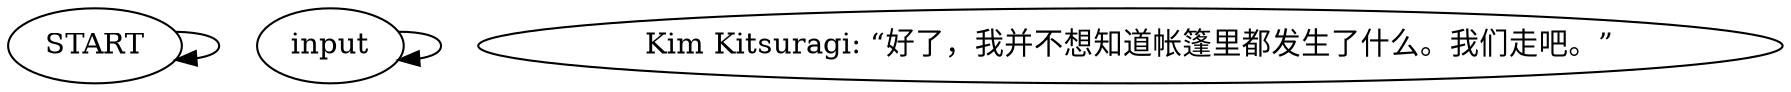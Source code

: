 # ICE / KIM POST TENT barks
# Kim barks after you have RETURNETH from the TENT.
# ==================================================
digraph G {
	  0 [label="START"];
	  1 [label="input"];
	  2 [label="Kim Kitsuragi: “好了，我并不想知道帐篷里都发生了什么。我们走吧。”"];
	  0 -> 0
	  1 -> 1
}

